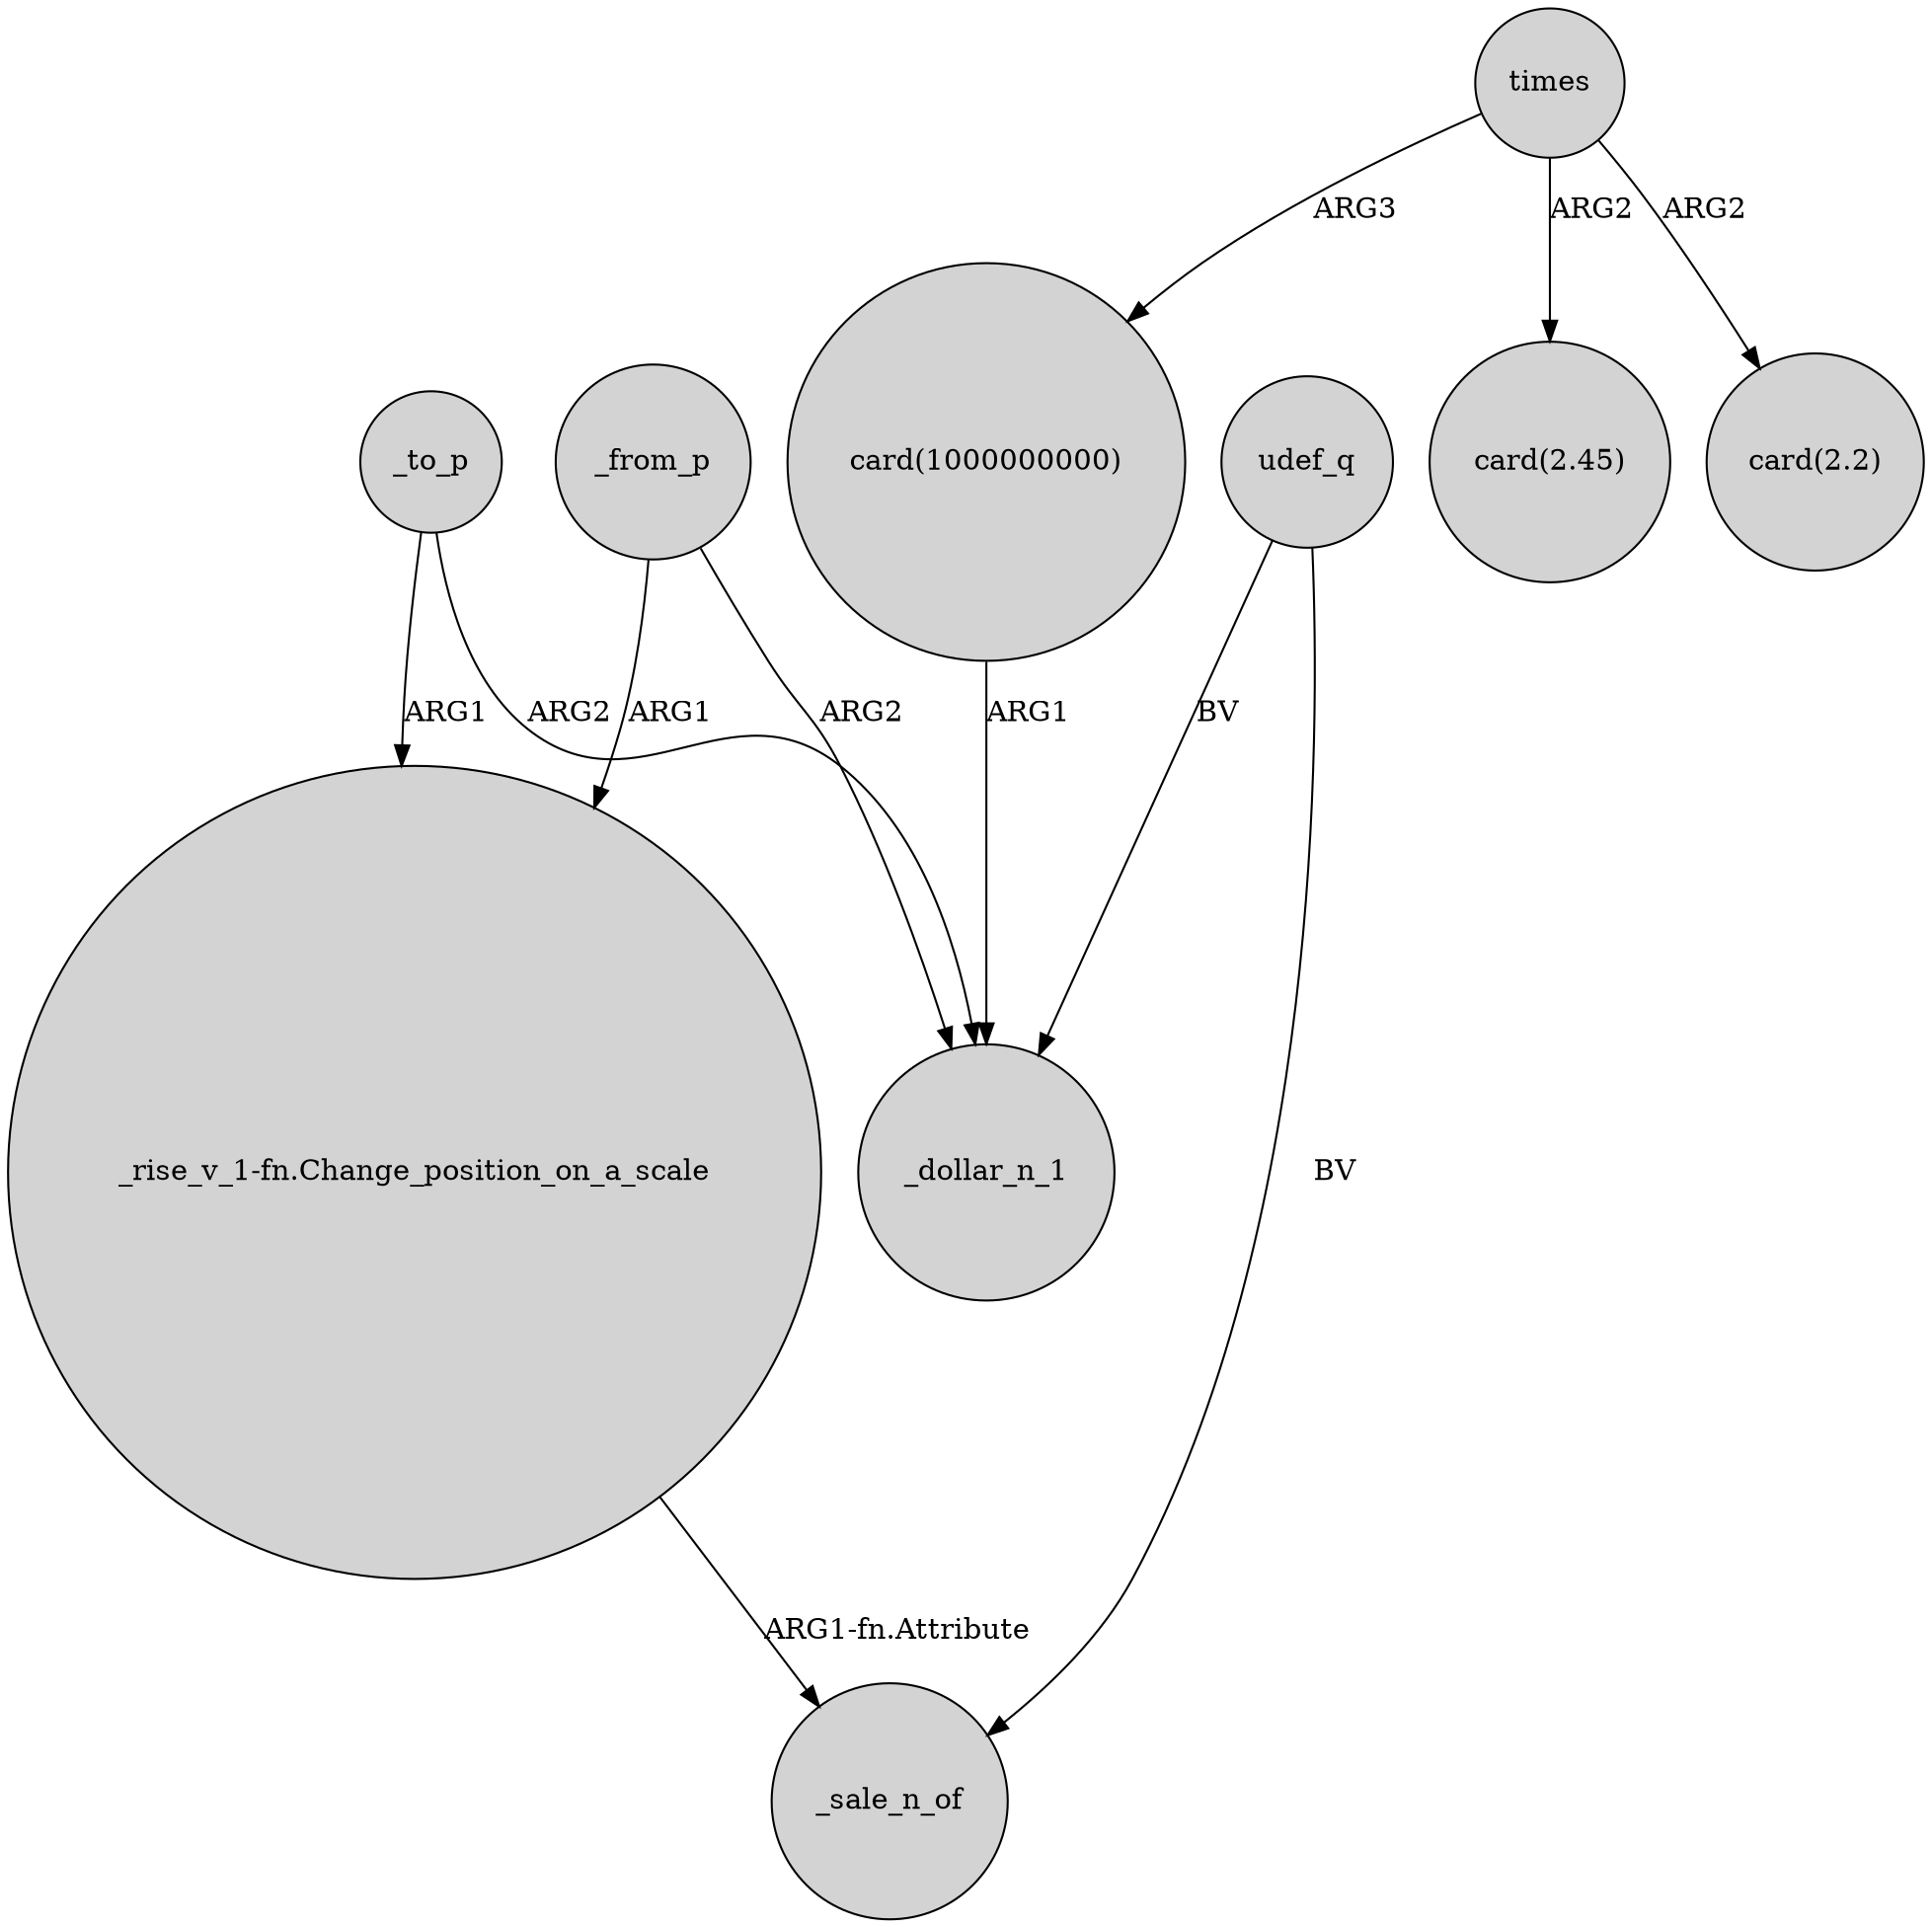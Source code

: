 digraph {
	node [shape=circle style=filled]
	"card(1000000000)" -> _dollar_n_1 [label=ARG1]
	times -> "card(2.45)" [label=ARG2]
	"_rise_v_1-fn.Change_position_on_a_scale" -> _sale_n_of [label="ARG1-fn.Attribute"]
	_from_p -> _dollar_n_1 [label=ARG2]
	udef_q -> _sale_n_of [label=BV]
	_to_p -> _dollar_n_1 [label=ARG2]
	times -> "card(1000000000)" [label=ARG3]
	udef_q -> _dollar_n_1 [label=BV]
	times -> "card(2.2)" [label=ARG2]
	_from_p -> "_rise_v_1-fn.Change_position_on_a_scale" [label=ARG1]
	_to_p -> "_rise_v_1-fn.Change_position_on_a_scale" [label=ARG1]
}
